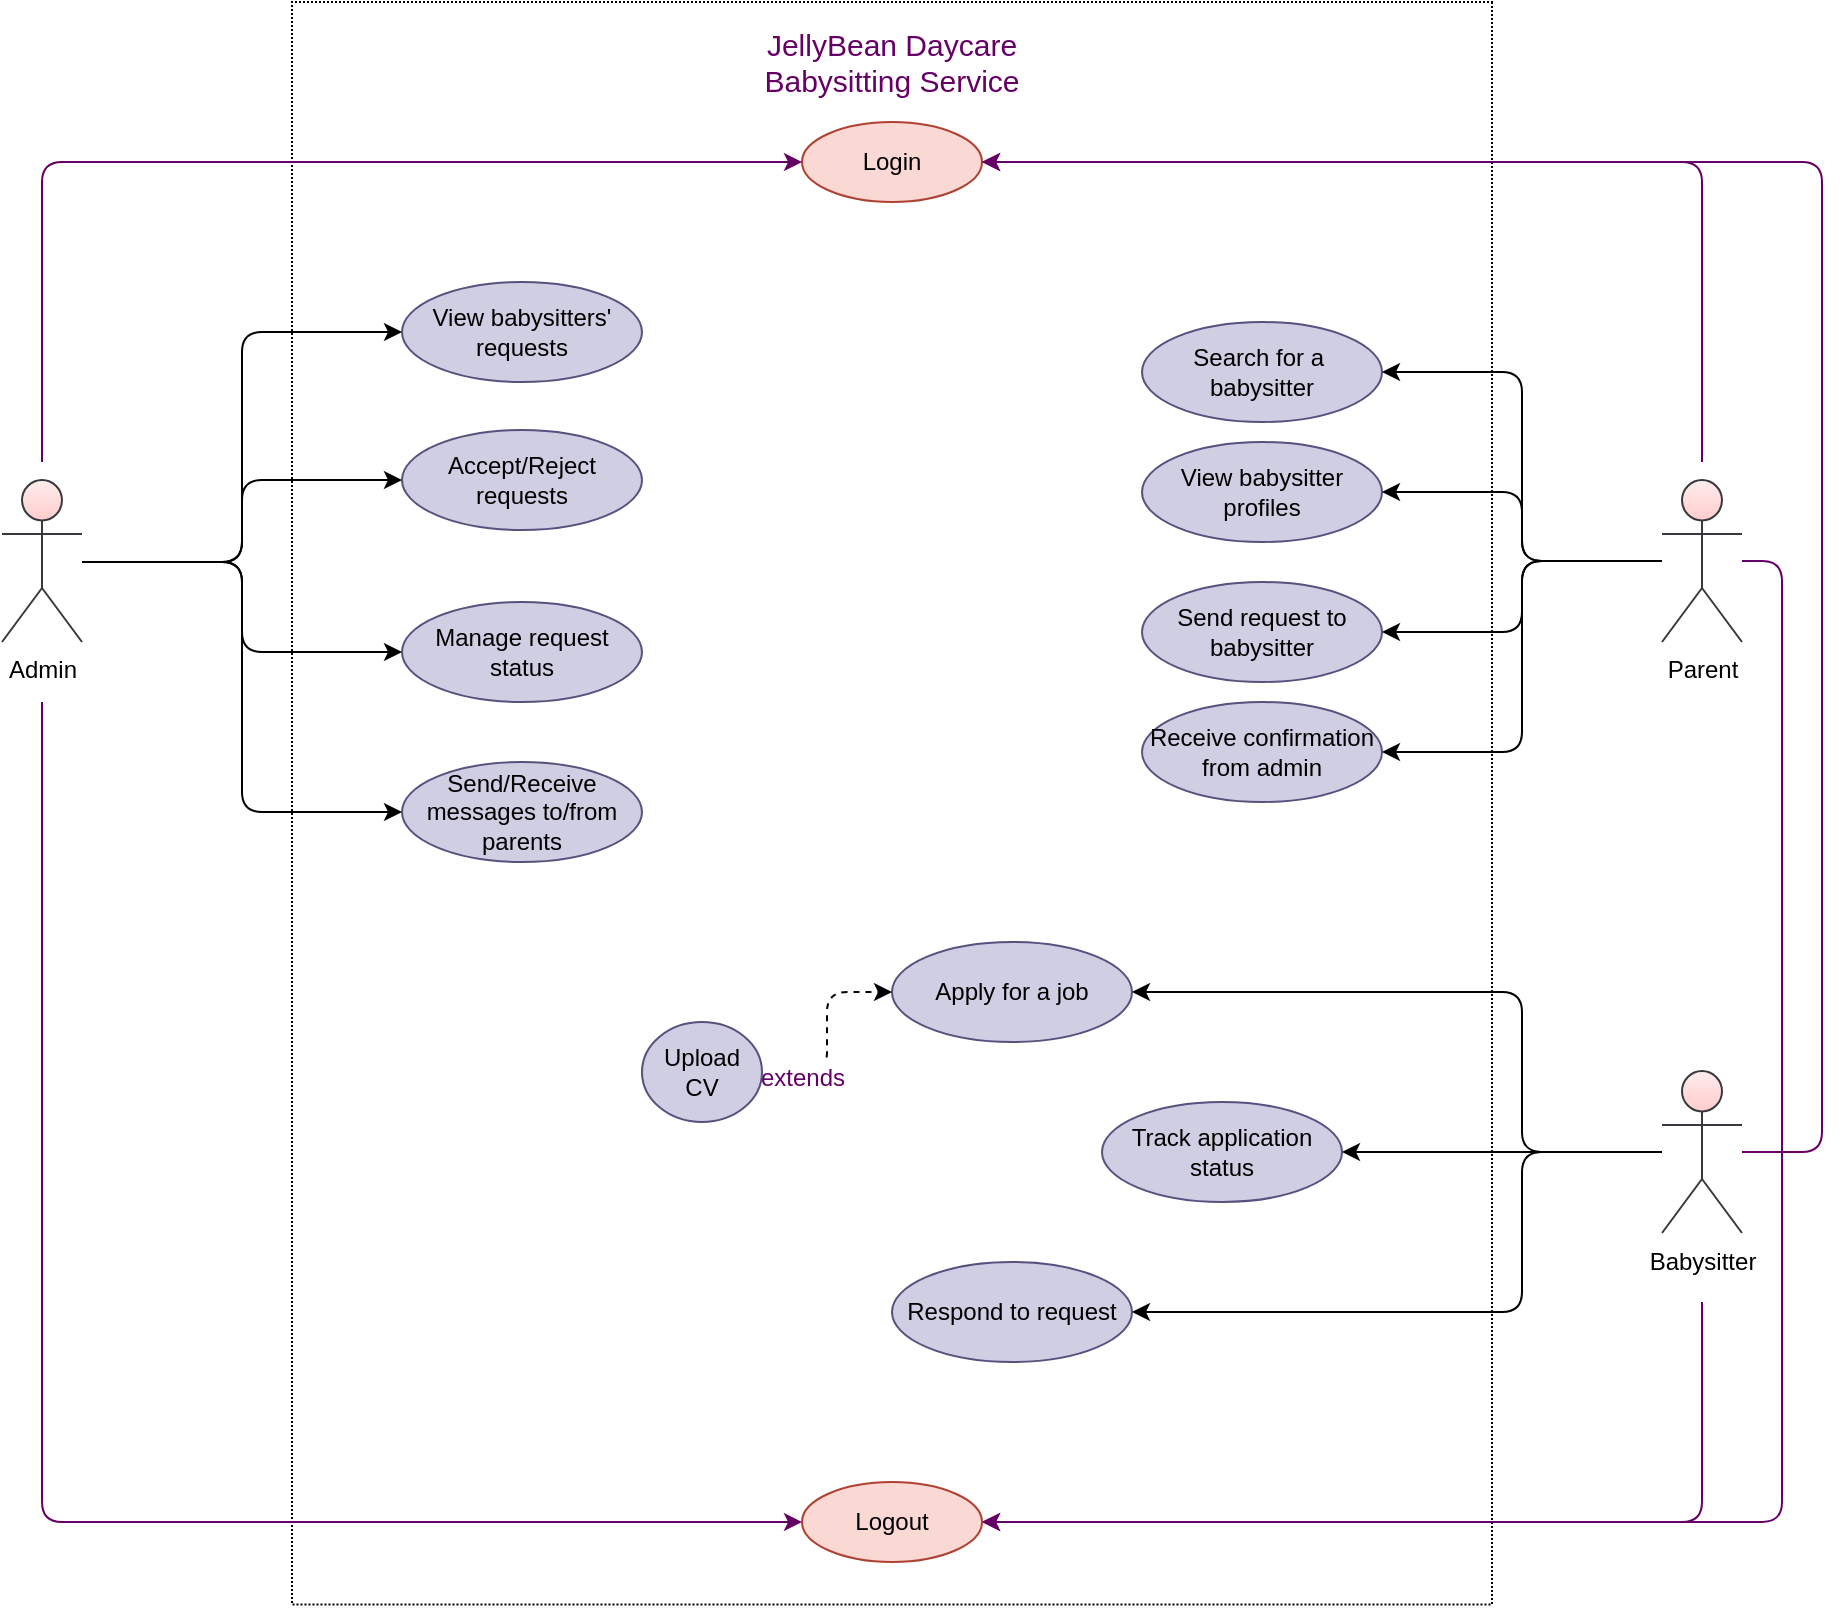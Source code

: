 <mxfile version="13.7.9" type="github">
  <diagram name="Page-1" id="e7e014a7-5840-1c2e-5031-d8a46d1fe8dd">
    <mxGraphModel dx="1151" dy="-213" grid="1" gridSize="10" guides="1" tooltips="1" connect="1" arrows="1" fold="1" page="1" pageScale="1" pageWidth="1169" pageHeight="826" background="#ffffff" math="0" shadow="0">
      <root>
        <mxCell id="0" />
        <mxCell id="1" parent="0" />
        <mxCell id="7pp2mv7fmgn-sXhBXauE-42" value="" style="rounded=0;whiteSpace=wrap;html=1;rotation=90;dashed=1;dashPattern=1 1;" vertex="1" parent="1">
          <mxGeometry x="124.38" y="1100.63" width="801.25" height="600" as="geometry" />
        </mxCell>
        <mxCell id="7pp2mv7fmgn-sXhBXauE-43" value="JellyBean Daycare Babysitting Service" style="text;html=1;strokeColor=none;fillColor=none;align=center;verticalAlign=middle;whiteSpace=wrap;rounded=0;fontStyle=0;fontColor=#660066;fontSize=15;" vertex="1" parent="1">
          <mxGeometry x="445" y="1020" width="160" height="20" as="geometry" />
        </mxCell>
        <mxCell id="7pp2mv7fmgn-sXhBXauE-44" value="Login" style="ellipse;whiteSpace=wrap;html=1;rounded=0;fillColor=#fad9d5;strokeColor=#ae4132;" vertex="1" parent="1">
          <mxGeometry x="480" y="1060" width="90" height="40" as="geometry" />
        </mxCell>
        <mxCell id="7pp2mv7fmgn-sXhBXauE-45" value="View babysitters&#39; requests" style="ellipse;whiteSpace=wrap;html=1;rounded=0;fillColor=#d0cee2;strokeColor=#56517e;" vertex="1" parent="1">
          <mxGeometry x="280" y="1140" width="120" height="50" as="geometry" />
        </mxCell>
        <mxCell id="7pp2mv7fmgn-sXhBXauE-46" value="Accept/Reject requests" style="ellipse;whiteSpace=wrap;html=1;rounded=0;fillColor=#d0cee2;strokeColor=#56517e;" vertex="1" parent="1">
          <mxGeometry x="280" y="1214" width="120" height="50" as="geometry" />
        </mxCell>
        <mxCell id="7pp2mv7fmgn-sXhBXauE-47" value="Manage request status" style="ellipse;whiteSpace=wrap;html=1;rounded=0;fillColor=#d0cee2;strokeColor=#56517e;" vertex="1" parent="1">
          <mxGeometry x="280" y="1300" width="120" height="50" as="geometry" />
        </mxCell>
        <mxCell id="7pp2mv7fmgn-sXhBXauE-48" value="Send/Receive messages to/from parents" style="ellipse;whiteSpace=wrap;html=1;rounded=0;fillColor=#d0cee2;strokeColor=#56517e;" vertex="1" parent="1">
          <mxGeometry x="280" y="1380" width="120" height="50" as="geometry" />
        </mxCell>
        <mxCell id="7pp2mv7fmgn-sXhBXauE-49" value="Search for a&amp;nbsp;&lt;span style=&quot;color: rgba(0 , 0 , 0 , 0) ; font-family: monospace ; font-size: 0px&quot;&gt;%3CmxGraphModel%3E%3Croot%3E%3CmxCell%20id%3D%220%22%2F%3E%3CmxCell%20id%3D%221%22%20parent%3D%220%22%2F%3E%3CmxCell%20id%3D%222%22%20value%3D%22View%20babysitters&#39;%20requests%22%20style%3D%22ellipse%3BwhiteSpace%3Dwrap%3Bhtml%3D1%3Brounded%3D0%3BfillColor%3D%23d0cee2%3BstrokeColor%3D%2356517e%3B%22%20vertex%3D%221%22%20parent%3D%221%22%3E%3CmxGeometry%20x%3D%22280%22%20y%3D%221160%22%20width%3D%22120%22%20height%3D%2250%22%20as%3D%22geometry%22%2F%3E%3C%2FmxCell%3E%3C%2Froot%3E%3C%2FmxGraphModel%3E&lt;/span&gt;&lt;br&gt;babysitter" style="ellipse;whiteSpace=wrap;html=1;rounded=0;fillColor=#d0cee2;strokeColor=#56517e;" vertex="1" parent="1">
          <mxGeometry x="650" y="1160" width="120" height="50" as="geometry" />
        </mxCell>
        <mxCell id="7pp2mv7fmgn-sXhBXauE-50" value="View babysitter profiles" style="ellipse;whiteSpace=wrap;html=1;rounded=0;fillColor=#d0cee2;strokeColor=#56517e;" vertex="1" parent="1">
          <mxGeometry x="650" y="1220" width="120" height="50" as="geometry" />
        </mxCell>
        <mxCell id="7pp2mv7fmgn-sXhBXauE-51" value="Send request to babysitter" style="ellipse;whiteSpace=wrap;html=1;rounded=0;fillColor=#d0cee2;strokeColor=#56517e;" vertex="1" parent="1">
          <mxGeometry x="650" y="1290" width="120" height="50" as="geometry" />
        </mxCell>
        <mxCell id="7pp2mv7fmgn-sXhBXauE-52" value="Receive confirmation from admin" style="ellipse;whiteSpace=wrap;html=1;rounded=0;fillColor=#d0cee2;strokeColor=#56517e;" vertex="1" parent="1">
          <mxGeometry x="650" y="1350" width="120" height="50" as="geometry" />
        </mxCell>
        <mxCell id="7pp2mv7fmgn-sXhBXauE-55" value="" style="edgeStyle=orthogonalEdgeStyle;rounded=1;orthogonalLoop=1;jettySize=auto;html=1;entryX=0;entryY=0.5;entryDx=0;entryDy=0;" edge="1" parent="1" target="7pp2mv7fmgn-sXhBXauE-45">
          <mxGeometry relative="1" as="geometry">
            <mxPoint x="120" y="1280" as="sourcePoint" />
            <mxPoint x="200" y="1340" as="targetPoint" />
            <Array as="points">
              <mxPoint x="200" y="1280" />
              <mxPoint x="200" y="1165" />
            </Array>
          </mxGeometry>
        </mxCell>
        <mxCell id="7pp2mv7fmgn-sXhBXauE-85" style="edgeStyle=orthogonalEdgeStyle;rounded=1;orthogonalLoop=1;jettySize=auto;html=1;entryX=0;entryY=0.5;entryDx=0;entryDy=0;fontSize=15;fontColor=#660066;strokeColor=#660066;" edge="1" parent="1" target="7pp2mv7fmgn-sXhBXauE-84">
          <mxGeometry relative="1" as="geometry">
            <mxPoint x="100" y="1350" as="sourcePoint" />
            <Array as="points">
              <mxPoint x="100" y="1760" />
            </Array>
          </mxGeometry>
        </mxCell>
        <mxCell id="7pp2mv7fmgn-sXhBXauE-88" style="edgeStyle=orthogonalEdgeStyle;rounded=1;orthogonalLoop=1;jettySize=auto;html=1;entryX=0;entryY=0.5;entryDx=0;entryDy=0;strokeColor=#660066;fontSize=15;fontColor=#660066;" edge="1" parent="1" target="7pp2mv7fmgn-sXhBXauE-44">
          <mxGeometry relative="1" as="geometry">
            <mxPoint x="100" y="1230" as="sourcePoint" />
            <Array as="points">
              <mxPoint x="100" y="1080" />
            </Array>
          </mxGeometry>
        </mxCell>
        <mxCell id="7pp2mv7fmgn-sXhBXauE-53" value="Admin" style="shape=umlActor;verticalLabelPosition=bottom;verticalAlign=top;html=1;outlineConnect=0;rounded=0;strokeColor=#36393d;fillColor=#ffcccc;gradientDirection=north;gradientColor=#FFEDED;" vertex="1" parent="1">
          <mxGeometry x="80" y="1239" width="40" height="81" as="geometry" />
        </mxCell>
        <mxCell id="7pp2mv7fmgn-sXhBXauE-56" value="" style="endArrow=classic;html=1;entryX=0;entryY=0.5;entryDx=0;entryDy=0;rounded=1;" edge="1" parent="1" target="7pp2mv7fmgn-sXhBXauE-46">
          <mxGeometry width="50" height="50" relative="1" as="geometry">
            <mxPoint x="120" y="1280" as="sourcePoint" />
            <mxPoint x="230" y="1305" as="targetPoint" />
            <Array as="points">
              <mxPoint x="170" y="1280" />
              <mxPoint x="200" y="1280" />
              <mxPoint x="200" y="1239" />
              <mxPoint x="250" y="1239" />
            </Array>
          </mxGeometry>
        </mxCell>
        <mxCell id="7pp2mv7fmgn-sXhBXauE-57" value="" style="endArrow=classic;html=1;entryX=0;entryY=0.5;entryDx=0;entryDy=0;rounded=1;" edge="1" parent="1" target="7pp2mv7fmgn-sXhBXauE-47">
          <mxGeometry width="50" height="50" relative="1" as="geometry">
            <mxPoint x="120" y="1280" as="sourcePoint" />
            <mxPoint x="290" y="1265" as="targetPoint" />
            <Array as="points">
              <mxPoint x="200" y="1280" />
              <mxPoint x="200" y="1325" />
              <mxPoint x="240" y="1325" />
            </Array>
          </mxGeometry>
        </mxCell>
        <mxCell id="7pp2mv7fmgn-sXhBXauE-58" value="" style="edgeStyle=orthogonalEdgeStyle;rounded=1;orthogonalLoop=1;jettySize=auto;html=1;entryX=0;entryY=0.5;entryDx=0;entryDy=0;" edge="1" parent="1" target="7pp2mv7fmgn-sXhBXauE-48">
          <mxGeometry relative="1" as="geometry">
            <mxPoint x="120" y="1280" as="sourcePoint" />
            <mxPoint x="290" y="1175" as="targetPoint" />
            <Array as="points">
              <mxPoint x="200" y="1280" />
              <mxPoint x="200" y="1405" />
            </Array>
          </mxGeometry>
        </mxCell>
        <mxCell id="7pp2mv7fmgn-sXhBXauE-65" style="edgeStyle=orthogonalEdgeStyle;rounded=1;orthogonalLoop=1;jettySize=auto;html=1;entryX=1;entryY=0.5;entryDx=0;entryDy=0;" edge="1" parent="1" source="7pp2mv7fmgn-sXhBXauE-63" target="7pp2mv7fmgn-sXhBXauE-49">
          <mxGeometry relative="1" as="geometry" />
        </mxCell>
        <mxCell id="7pp2mv7fmgn-sXhBXauE-66" style="edgeStyle=orthogonalEdgeStyle;rounded=1;orthogonalLoop=1;jettySize=auto;html=1;entryX=1;entryY=0.5;entryDx=0;entryDy=0;" edge="1" parent="1" source="7pp2mv7fmgn-sXhBXauE-63" target="7pp2mv7fmgn-sXhBXauE-52">
          <mxGeometry relative="1" as="geometry" />
        </mxCell>
        <mxCell id="7pp2mv7fmgn-sXhBXauE-67" style="edgeStyle=orthogonalEdgeStyle;rounded=1;orthogonalLoop=1;jettySize=auto;html=1;entryX=1;entryY=0.5;entryDx=0;entryDy=0;" edge="1" parent="1" source="7pp2mv7fmgn-sXhBXauE-63" target="7pp2mv7fmgn-sXhBXauE-50">
          <mxGeometry relative="1" as="geometry">
            <Array as="points">
              <mxPoint x="840" y="1280" />
              <mxPoint x="840" y="1245" />
            </Array>
          </mxGeometry>
        </mxCell>
        <mxCell id="7pp2mv7fmgn-sXhBXauE-68" style="edgeStyle=orthogonalEdgeStyle;rounded=1;orthogonalLoop=1;jettySize=auto;html=1;entryX=1;entryY=0.5;entryDx=0;entryDy=0;" edge="1" parent="1" source="7pp2mv7fmgn-sXhBXauE-63" target="7pp2mv7fmgn-sXhBXauE-51">
          <mxGeometry relative="1" as="geometry" />
        </mxCell>
        <mxCell id="7pp2mv7fmgn-sXhBXauE-89" style="edgeStyle=orthogonalEdgeStyle;rounded=1;orthogonalLoop=1;jettySize=auto;html=1;entryX=1;entryY=0.5;entryDx=0;entryDy=0;strokeColor=#660066;fontSize=15;fontColor=#660066;" edge="1" parent="1" target="7pp2mv7fmgn-sXhBXauE-44">
          <mxGeometry relative="1" as="geometry">
            <mxPoint x="930" y="1230" as="sourcePoint" />
            <Array as="points">
              <mxPoint x="930" y="1080" />
            </Array>
          </mxGeometry>
        </mxCell>
        <mxCell id="7pp2mv7fmgn-sXhBXauE-90" style="edgeStyle=orthogonalEdgeStyle;rounded=1;orthogonalLoop=1;jettySize=auto;html=1;entryX=1;entryY=0.5;entryDx=0;entryDy=0;strokeColor=#660066;fontSize=15;fontColor=#660066;" edge="1" parent="1" source="7pp2mv7fmgn-sXhBXauE-63" target="7pp2mv7fmgn-sXhBXauE-84">
          <mxGeometry relative="1" as="geometry">
            <mxPoint x="920" y="1360" as="sourcePoint" />
            <Array as="points">
              <mxPoint x="970" y="1280" />
              <mxPoint x="970" y="1760" />
            </Array>
          </mxGeometry>
        </mxCell>
        <mxCell id="7pp2mv7fmgn-sXhBXauE-63" value="Parent&lt;span style=&quot;color: rgba(0 , 0 , 0 , 0) ; font-family: monospace ; font-size: 0px&quot;&gt;%3CmxGraphModel%3E%3Croot%3E%3CmxCell%20id%3D%220%22%2F%3E%3CmxCell%20id%3D%221%22%20parent%3D%220%22%2F%3E%3CmxCell%20id%3D%222%22%20value%3D%22Apply%20for%20a%20job%22%20style%3D%22ellipse%3BwhiteSpace%3Dwrap%3Bhtml%3D1%3Brounded%3D0%3BfillColor%3D%23d0cee2%3BstrokeColor%3D%2356517e%3B%22%20vertex%3D%221%22%20parent%3D%221%22%3E%3CmxGeometry%20x%3D%22650%22%20y%3D%221520%22%20width%3D%22120%22%20height%3D%2250%22%20as%3D%22geometry%22%2F%3E%3C%2FmxCell%3E%3C%2Froot%3E%3C%2FmxGraphModel%3E&lt;/span&gt;" style="shape=umlActor;verticalLabelPosition=bottom;verticalAlign=top;html=1;outlineConnect=0;rounded=0;strokeColor=#36393d;fillColor=#ffcccc;gradientDirection=north;gradientColor=#FFEDED;" vertex="1" parent="1">
          <mxGeometry x="910" y="1239" width="40" height="81" as="geometry" />
        </mxCell>
        <mxCell id="7pp2mv7fmgn-sXhBXauE-69" value="Apply for a job" style="ellipse;whiteSpace=wrap;html=1;rounded=0;fillColor=#d0cee2;strokeColor=#56517e;" vertex="1" parent="1">
          <mxGeometry x="525" y="1470" width="120" height="50" as="geometry" />
        </mxCell>
        <mxCell id="7pp2mv7fmgn-sXhBXauE-70" value="Track application status" style="ellipse;whiteSpace=wrap;html=1;rounded=0;fillColor=#d0cee2;strokeColor=#56517e;" vertex="1" parent="1">
          <mxGeometry x="630" y="1550" width="120" height="50" as="geometry" />
        </mxCell>
        <mxCell id="7pp2mv7fmgn-sXhBXauE-71" value="Respond to request" style="ellipse;whiteSpace=wrap;html=1;rounded=0;fillColor=#d0cee2;strokeColor=#56517e;" vertex="1" parent="1">
          <mxGeometry x="525" y="1630" width="120" height="50" as="geometry" />
        </mxCell>
        <mxCell id="7pp2mv7fmgn-sXhBXauE-76" style="edgeStyle=orthogonalEdgeStyle;rounded=1;orthogonalLoop=1;jettySize=auto;html=1;entryX=0;entryY=0.5;entryDx=0;entryDy=0;fontSize=15;fontColor=#660066;dashed=1;" edge="1" parent="1" source="7pp2mv7fmgn-sXhBXauE-75" target="7pp2mv7fmgn-sXhBXauE-69">
          <mxGeometry relative="1" as="geometry" />
        </mxCell>
        <mxCell id="7pp2mv7fmgn-sXhBXauE-81" value="&lt;font style=&quot;font-size: 12px&quot;&gt;extends&lt;/font&gt;" style="edgeLabel;html=1;align=center;verticalAlign=middle;resizable=0;points=[];fontSize=15;fontColor=#660066;" vertex="1" connectable="0" parent="7pp2mv7fmgn-sXhBXauE-76">
          <mxGeometry x="-0.381" y="18" relative="1" as="geometry">
            <mxPoint x="5" y="1" as="offset" />
          </mxGeometry>
        </mxCell>
        <mxCell id="7pp2mv7fmgn-sXhBXauE-75" value="Upload CV" style="ellipse;whiteSpace=wrap;html=1;rounded=0;fillColor=#d0cee2;strokeColor=#56517e;" vertex="1" parent="1">
          <mxGeometry x="400" y="1510" width="60" height="50" as="geometry" />
        </mxCell>
        <mxCell id="7pp2mv7fmgn-sXhBXauE-78" style="edgeStyle=orthogonalEdgeStyle;rounded=1;orthogonalLoop=1;jettySize=auto;html=1;fontSize=15;fontColor=#660066;" edge="1" parent="1" source="7pp2mv7fmgn-sXhBXauE-77" target="7pp2mv7fmgn-sXhBXauE-70">
          <mxGeometry relative="1" as="geometry" />
        </mxCell>
        <mxCell id="7pp2mv7fmgn-sXhBXauE-79" style="edgeStyle=orthogonalEdgeStyle;rounded=1;orthogonalLoop=1;jettySize=auto;html=1;entryX=1;entryY=0.5;entryDx=0;entryDy=0;fontSize=15;fontColor=#660066;" edge="1" parent="1" source="7pp2mv7fmgn-sXhBXauE-77" target="7pp2mv7fmgn-sXhBXauE-69">
          <mxGeometry relative="1" as="geometry">
            <Array as="points">
              <mxPoint x="840" y="1575" />
              <mxPoint x="840" y="1495" />
            </Array>
          </mxGeometry>
        </mxCell>
        <mxCell id="7pp2mv7fmgn-sXhBXauE-80" style="edgeStyle=orthogonalEdgeStyle;rounded=1;orthogonalLoop=1;jettySize=auto;html=1;entryX=1;entryY=0.5;entryDx=0;entryDy=0;fontSize=15;fontColor=#660066;" edge="1" parent="1" source="7pp2mv7fmgn-sXhBXauE-77" target="7pp2mv7fmgn-sXhBXauE-71">
          <mxGeometry relative="1" as="geometry">
            <Array as="points">
              <mxPoint x="840" y="1575" />
              <mxPoint x="840" y="1655" />
            </Array>
          </mxGeometry>
        </mxCell>
        <mxCell id="7pp2mv7fmgn-sXhBXauE-92" style="edgeStyle=orthogonalEdgeStyle;rounded=1;orthogonalLoop=1;jettySize=auto;html=1;entryX=1;entryY=0.5;entryDx=0;entryDy=0;strokeColor=#660066;fontSize=15;fontColor=#660066;" edge="1" parent="1" target="7pp2mv7fmgn-sXhBXauE-84">
          <mxGeometry relative="1" as="geometry">
            <mxPoint x="930" y="1650" as="sourcePoint" />
            <Array as="points">
              <mxPoint x="930" y="1760" />
            </Array>
          </mxGeometry>
        </mxCell>
        <mxCell id="7pp2mv7fmgn-sXhBXauE-95" style="edgeStyle=orthogonalEdgeStyle;rounded=1;orthogonalLoop=1;jettySize=auto;html=1;strokeColor=#660066;fontSize=15;fontColor=#660066;startArrow=none;startFill=0;entryX=1;entryY=0.5;entryDx=0;entryDy=0;" edge="1" parent="1" source="7pp2mv7fmgn-sXhBXauE-77" target="7pp2mv7fmgn-sXhBXauE-44">
          <mxGeometry relative="1" as="geometry">
            <mxPoint x="720" y="1080" as="targetPoint" />
            <Array as="points">
              <mxPoint x="990" y="1575" />
              <mxPoint x="990" y="1080" />
            </Array>
          </mxGeometry>
        </mxCell>
        <mxCell id="7pp2mv7fmgn-sXhBXauE-77" value="Babysitter" style="shape=umlActor;verticalLabelPosition=bottom;verticalAlign=top;html=1;outlineConnect=0;rounded=0;strokeColor=#36393d;fillColor=#ffcccc;gradientDirection=north;gradientColor=#FFEDED;" vertex="1" parent="1">
          <mxGeometry x="910" y="1534.5" width="40" height="81" as="geometry" />
        </mxCell>
        <mxCell id="7pp2mv7fmgn-sXhBXauE-84" value="Logout" style="ellipse;whiteSpace=wrap;html=1;rounded=0;fillColor=#fad9d5;strokeColor=#ae4132;" vertex="1" parent="1">
          <mxGeometry x="480" y="1740" width="90" height="40" as="geometry" />
        </mxCell>
      </root>
    </mxGraphModel>
  </diagram>
</mxfile>
